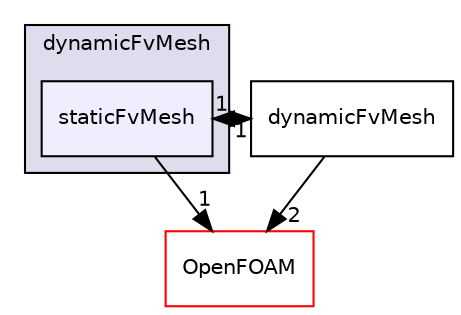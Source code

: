 digraph "src/dynamicFvMesh/staticFvMesh" {
  bgcolor=transparent;
  compound=true
  node [ fontsize="10", fontname="Helvetica"];
  edge [ labelfontsize="10", labelfontname="Helvetica"];
  subgraph clusterdir_7045e8b584c9485727394e576736d39b {
    graph [ bgcolor="#ddddee", pencolor="black", label="dynamicFvMesh" fontname="Helvetica", fontsize="10", URL="dir_7045e8b584c9485727394e576736d39b.html"]
  dir_eded06f46fdf46c9af0ab08b9ffdb7c0 [shape=box, label="staticFvMesh", style="filled", fillcolor="#eeeeff", pencolor="black", URL="dir_eded06f46fdf46c9af0ab08b9ffdb7c0.html"];
  }
  dir_c5473ff19b20e6ec4dfe5c310b3778a8 [shape=box label="OpenFOAM" color="red" URL="dir_c5473ff19b20e6ec4dfe5c310b3778a8.html"];
  dir_facaccb758646efcf999676c3b1260b0 [shape=box label="dynamicFvMesh" URL="dir_facaccb758646efcf999676c3b1260b0.html"];
  dir_eded06f46fdf46c9af0ab08b9ffdb7c0->dir_c5473ff19b20e6ec4dfe5c310b3778a8 [headlabel="1", labeldistance=1.5 headhref="dir_000587_002151.html"];
  dir_eded06f46fdf46c9af0ab08b9ffdb7c0->dir_facaccb758646efcf999676c3b1260b0 [headlabel="1", labeldistance=1.5 headhref="dir_000587_000579.html"];
  dir_facaccb758646efcf999676c3b1260b0->dir_eded06f46fdf46c9af0ab08b9ffdb7c0 [headlabel="1", labeldistance=1.5 headhref="dir_000579_000587.html"];
  dir_facaccb758646efcf999676c3b1260b0->dir_c5473ff19b20e6ec4dfe5c310b3778a8 [headlabel="2", labeldistance=1.5 headhref="dir_000579_002151.html"];
}
